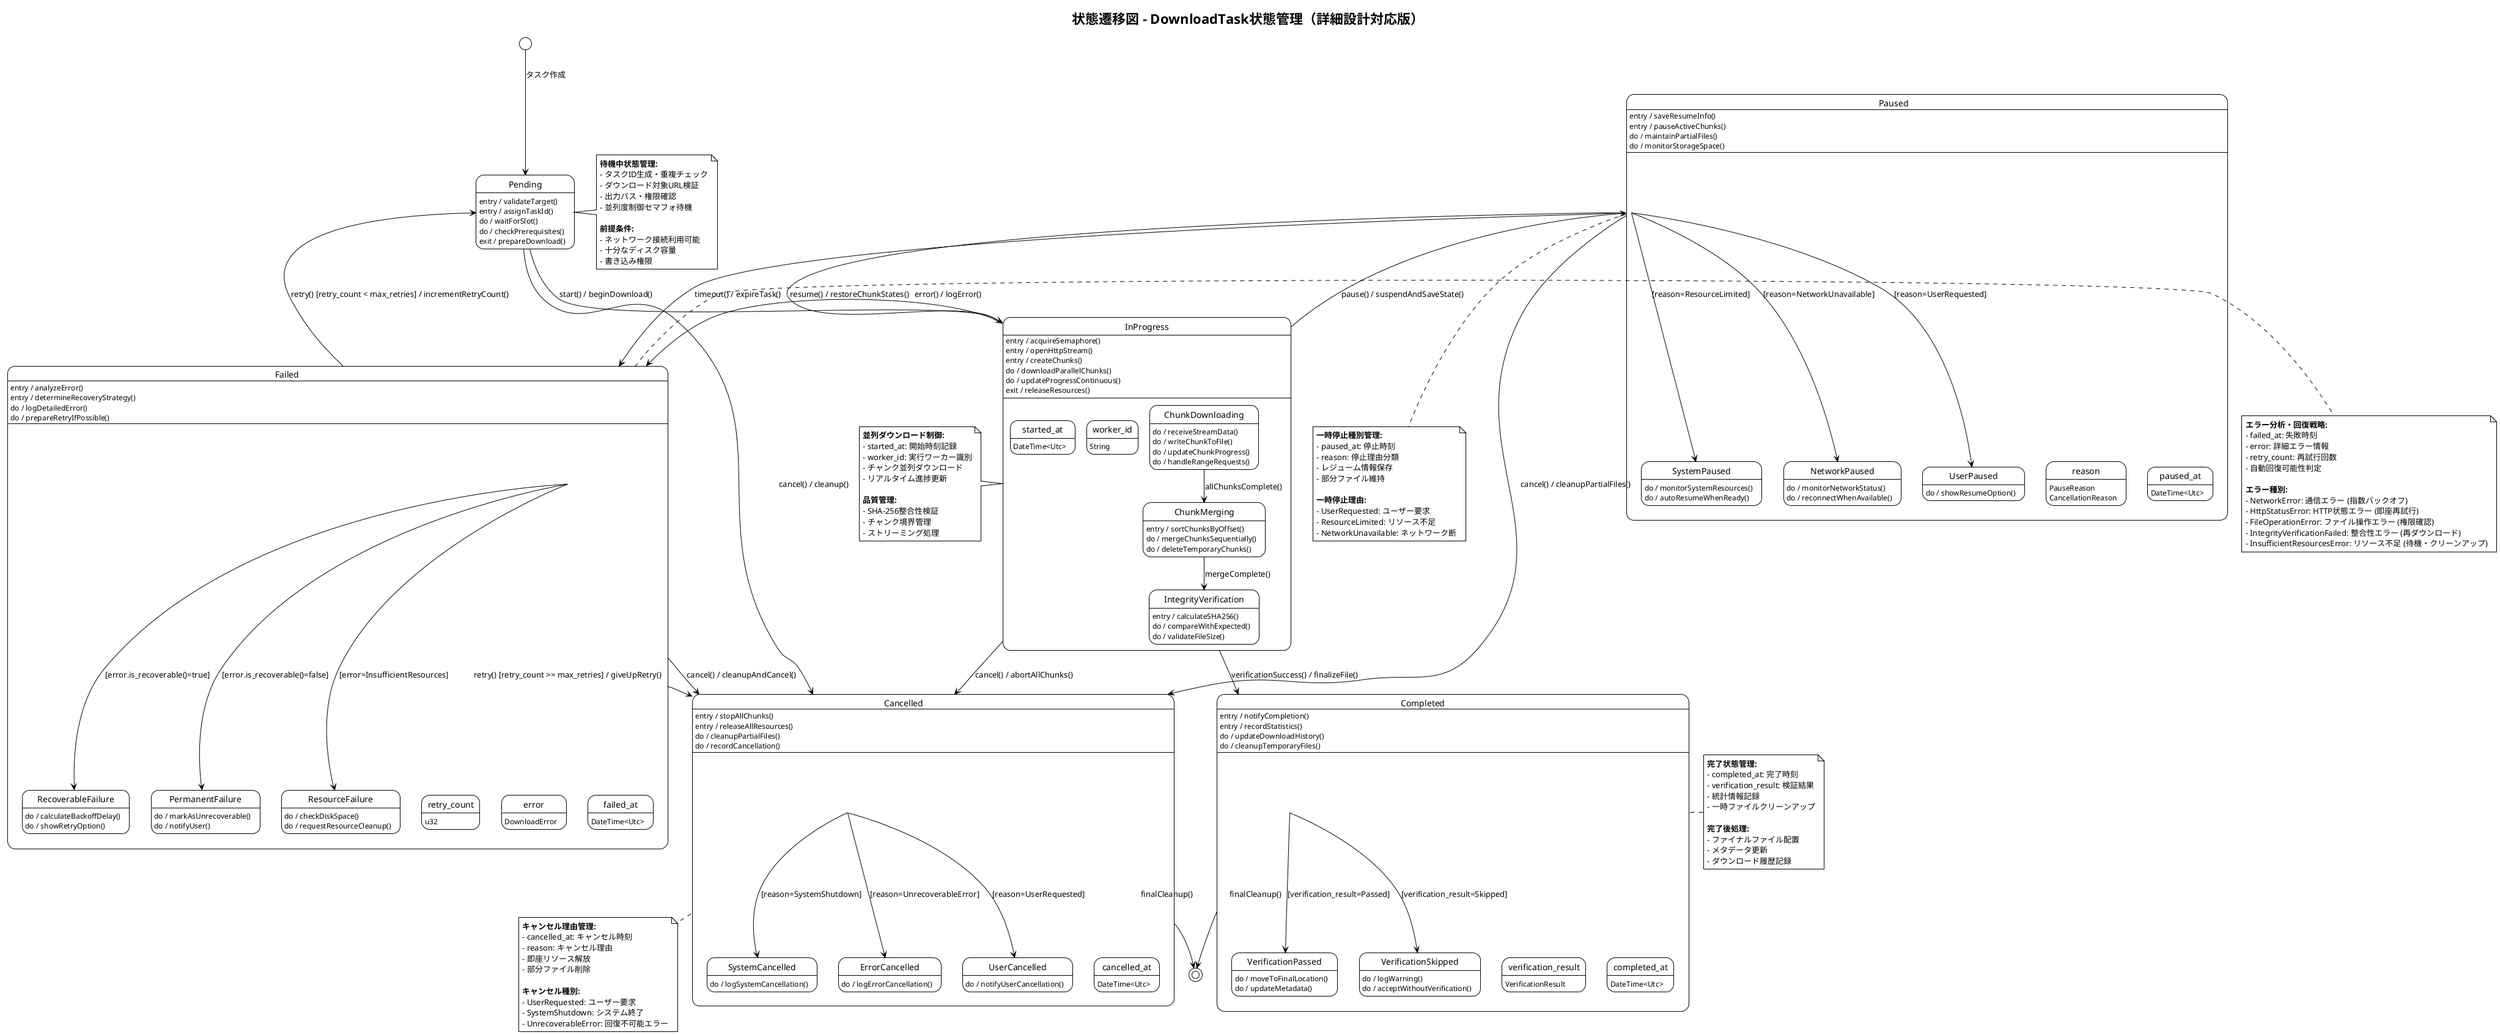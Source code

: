 @startuml DownloadTaskStateDiagram
!theme plain
title 状態遷移図 - DownloadTask状態管理（詳細設計対応版）

[*] --> Pending : タスク作成

state Pending {
  Pending : entry / validateTarget()
  Pending : entry / assignTaskId()
  Pending : do / waitForSlot()
  Pending : do / checkPrerequisites()
  Pending : exit / prepareDownload()
}

Pending --> InProgress : start() / beginDownload()
Pending --> Cancelled : cancel() / cleanup()

state InProgress {
  started_at: DateTime<Utc>
  worker_id: String
  
  InProgress : entry / acquireSemaphore()
  InProgress : entry / openHttpStream()
  InProgress : entry / createChunks()
  InProgress : do / downloadParallelChunks()
  InProgress : do / updateProgressContinuous()
  InProgress : exit / releaseResources()
  
  state ChunkDownloading {
    ChunkDownloading : do / receiveStreamData()
    ChunkDownloading : do / writeChunkToFile()
    ChunkDownloading : do / updateChunkProgress()
    ChunkDownloading : do / handleRangeRequests()
  }
  
  state IntegrityVerification {
    IntegrityVerification : entry / calculateSHA256()
    IntegrityVerification : do / compareWithExpected()
    IntegrityVerification : do / validateFileSize()
  }
  
  state ChunkMerging {
    ChunkMerging : entry / sortChunksByOffset()
    ChunkMerging : do / mergeChunksSequentially()
    ChunkMerging : do / deleteTemporaryChunks()
  }
  
  ChunkDownloading --> ChunkMerging : allChunksComplete()
  ChunkMerging --> IntegrityVerification : mergeComplete()
}

InProgress --> Paused : pause() / suspendAndSaveState()
InProgress --> Cancelled : cancel() / abortAllChunks()
InProgress --> Failed : error() / logError()
InProgress --> Completed : verificationSuccess() / finalizeFile()

state Paused {
  paused_at: DateTime<Utc>
  reason: PauseReason
  
  Paused : entry / saveResumeInfo()
  Paused : entry / pauseActiveChunks()
  Paused : do / maintainPartialFiles()
  Paused : do / monitorStorageSpace()
  
  state UserPaused {
    UserPaused : do / showResumeOption()
  }
  
  state SystemPaused {
    SystemPaused : do / monitorSystemResources()
    SystemPaused : do / autoResumeWhenReady()
  }
  
  state NetworkPaused {
    NetworkPaused : do / monitorNetworkStatus()
    NetworkPaused : do / reconnectWhenAvailable()
  }
  
  Paused --> UserPaused : [reason=UserRequested]
  Paused --> SystemPaused : [reason=ResourceLimited]
  Paused --> NetworkPaused : [reason=NetworkUnavailable]
}

Paused --> InProgress : resume() / restoreChunkStates()
Paused --> Cancelled : cancel() / cleanupPartialFiles()
Paused --> Failed : timeout() / expireTask()

state Completed {
  completed_at: DateTime<Utc>
  verification_result: VerificationResult
  
  Completed : entry / notifyCompletion()
  Completed : entry / recordStatistics()
  Completed : do / updateDownloadHistory()
  Completed : do / cleanupTemporaryFiles()
  
  state VerificationPassed {
    VerificationPassed : do / moveToFinalLocation()
    VerificationPassed : do / updateMetadata()
  }
  
  state VerificationSkipped {
    VerificationSkipped : do / logWarning()
    VerificationSkipped : do / acceptWithoutVerification()
  }
  
  Completed --> VerificationPassed : [verification_result=Passed]
  Completed --> VerificationSkipped : [verification_result=Skipped]
}

state Failed {
  failed_at: DateTime<Utc>
  error: DownloadError
  retry_count: u32
  
  Failed : entry / analyzeError()
  Failed : entry / determineRecoveryStrategy()
  Failed : do / logDetailedError()
  Failed : do / prepareRetryIfPossible()
  
  state RecoverableFailure {
    RecoverableFailure : do / calculateBackoffDelay()
    RecoverableFailure : do / showRetryOption()
  }
  
  state PermanentFailure {
    PermanentFailure : do / markAsUnrecoverable()
    PermanentFailure : do / notifyUser()
  }
  
  state ResourceFailure {
    ResourceFailure : do / checkDiskSpace()
    ResourceFailure : do / requestResourceCleanup()
  }
  
  Failed --> RecoverableFailure : [error.is_recoverable()=true]
  Failed --> PermanentFailure : [error.is_recoverable()=false]
  Failed --> ResourceFailure : [error=InsufficientResources]
}

Failed --> Pending : retry() [retry_count < max_retries] / incrementRetryCount()
Failed --> Cancelled : retry() [retry_count >= max_retries] / giveUpRetry()
Failed --> Cancelled : cancel() / cleanupAndCancel()

state Cancelled {  
  cancelled_at: DateTime<Utc>
  reason: CancellationReason
  
  Cancelled : entry / stopAllChunks()
  Cancelled : entry / releaseAllResources()
  Cancelled : do / cleanupPartialFiles()
  Cancelled : do / recordCancellation()
  
  state UserCancelled {
    UserCancelled : do / notifyUserCancellation()
  }
  
  state SystemCancelled {
    SystemCancelled : do / logSystemCancellation()
  }
  
  state ErrorCancelled {
    ErrorCancelled : do / logErrorCancellation()
  }
  
  Cancelled --> UserCancelled : [reason=UserRequested]
  Cancelled --> SystemCancelled : [reason=SystemShutdown]
  Cancelled --> ErrorCancelled : [reason=UnrecoverableError]
}

' 最終状態
Completed --> [*] : finalCleanup()
Cancelled --> [*] : finalCleanup()

' 状態詳細仕様
note right of Pending
  **待機中状態管理:**
  - タスクID生成・重複チェック
  - ダウンロード対象URL検証
  - 出力パス・権限確認
  - 並列度制御セマフォ待機
  
  **前提条件:**
  - ネットワーク接続利用可能
  - 十分なディスク容量
  - 書き込み権限
end note

note left of InProgress
  **並列ダウンロード制御:**
  - started_at: 開始時刻記録
  - worker_id: 実行ワーカー識別
  - チャンク並列ダウンロード
  - リアルタイム進捗更新
  
  **品質管理:**
  - SHA-256整合性検証
  - チャンク境界管理
  - ストリーミング処理
end note

note bottom of Paused
  **一時停止種別管理:**
  - paused_at: 停止時刻
  - reason: 停止理由分類
  - レジューム情報保存
  - 部分ファイル維持
  
  **一時停止理由:**
  - UserRequested: ユーザー要求
  - ResourceLimited: リソース不足
  - NetworkUnavailable: ネットワーク断
end note

note right of Failed
  **エラー分析・回復戦略:**
  - failed_at: 失敗時刻
  - error: 詳細エラー情報
  - retry_count: 再試行回数
  - 自動回復可能性判定
  
  **エラー種別:**
  - NetworkError: 通信エラー (指数バックオフ)
  - HttpStatusError: HTTP状態エラー (即座再試行)
  - FileOperationError: ファイル操作エラー (権限確認)
  - IntegrityVerificationFailed: 整合性エラー (再ダウンロード)
  - InsufficientResourcesError: リソース不足 (待機・クリーンアップ)
end note

note left of Completed
  **完了状態管理:**
  - completed_at: 完了時刻
  - verification_result: 検証結果
  - 統計情報記録
  - 一時ファイルクリーンアップ
  
  **完了後処理:**
  - ファイナルファイル配置
  - メタデータ更新
  - ダウンロード履歴記録
end note

note bottom of Cancelled
  **キャンセル理由管理:**
  - cancelled_at: キャンセル時刻
  - reason: キャンセル理由
  - 即座リソース解放
  - 部分ファイル削除
  
  **キャンセル種別:**
  - UserRequested: ユーザー要求
  - SystemShutdown: システム終了
  - UnrecoverableError: 回復不可能エラー
end note

@enduml